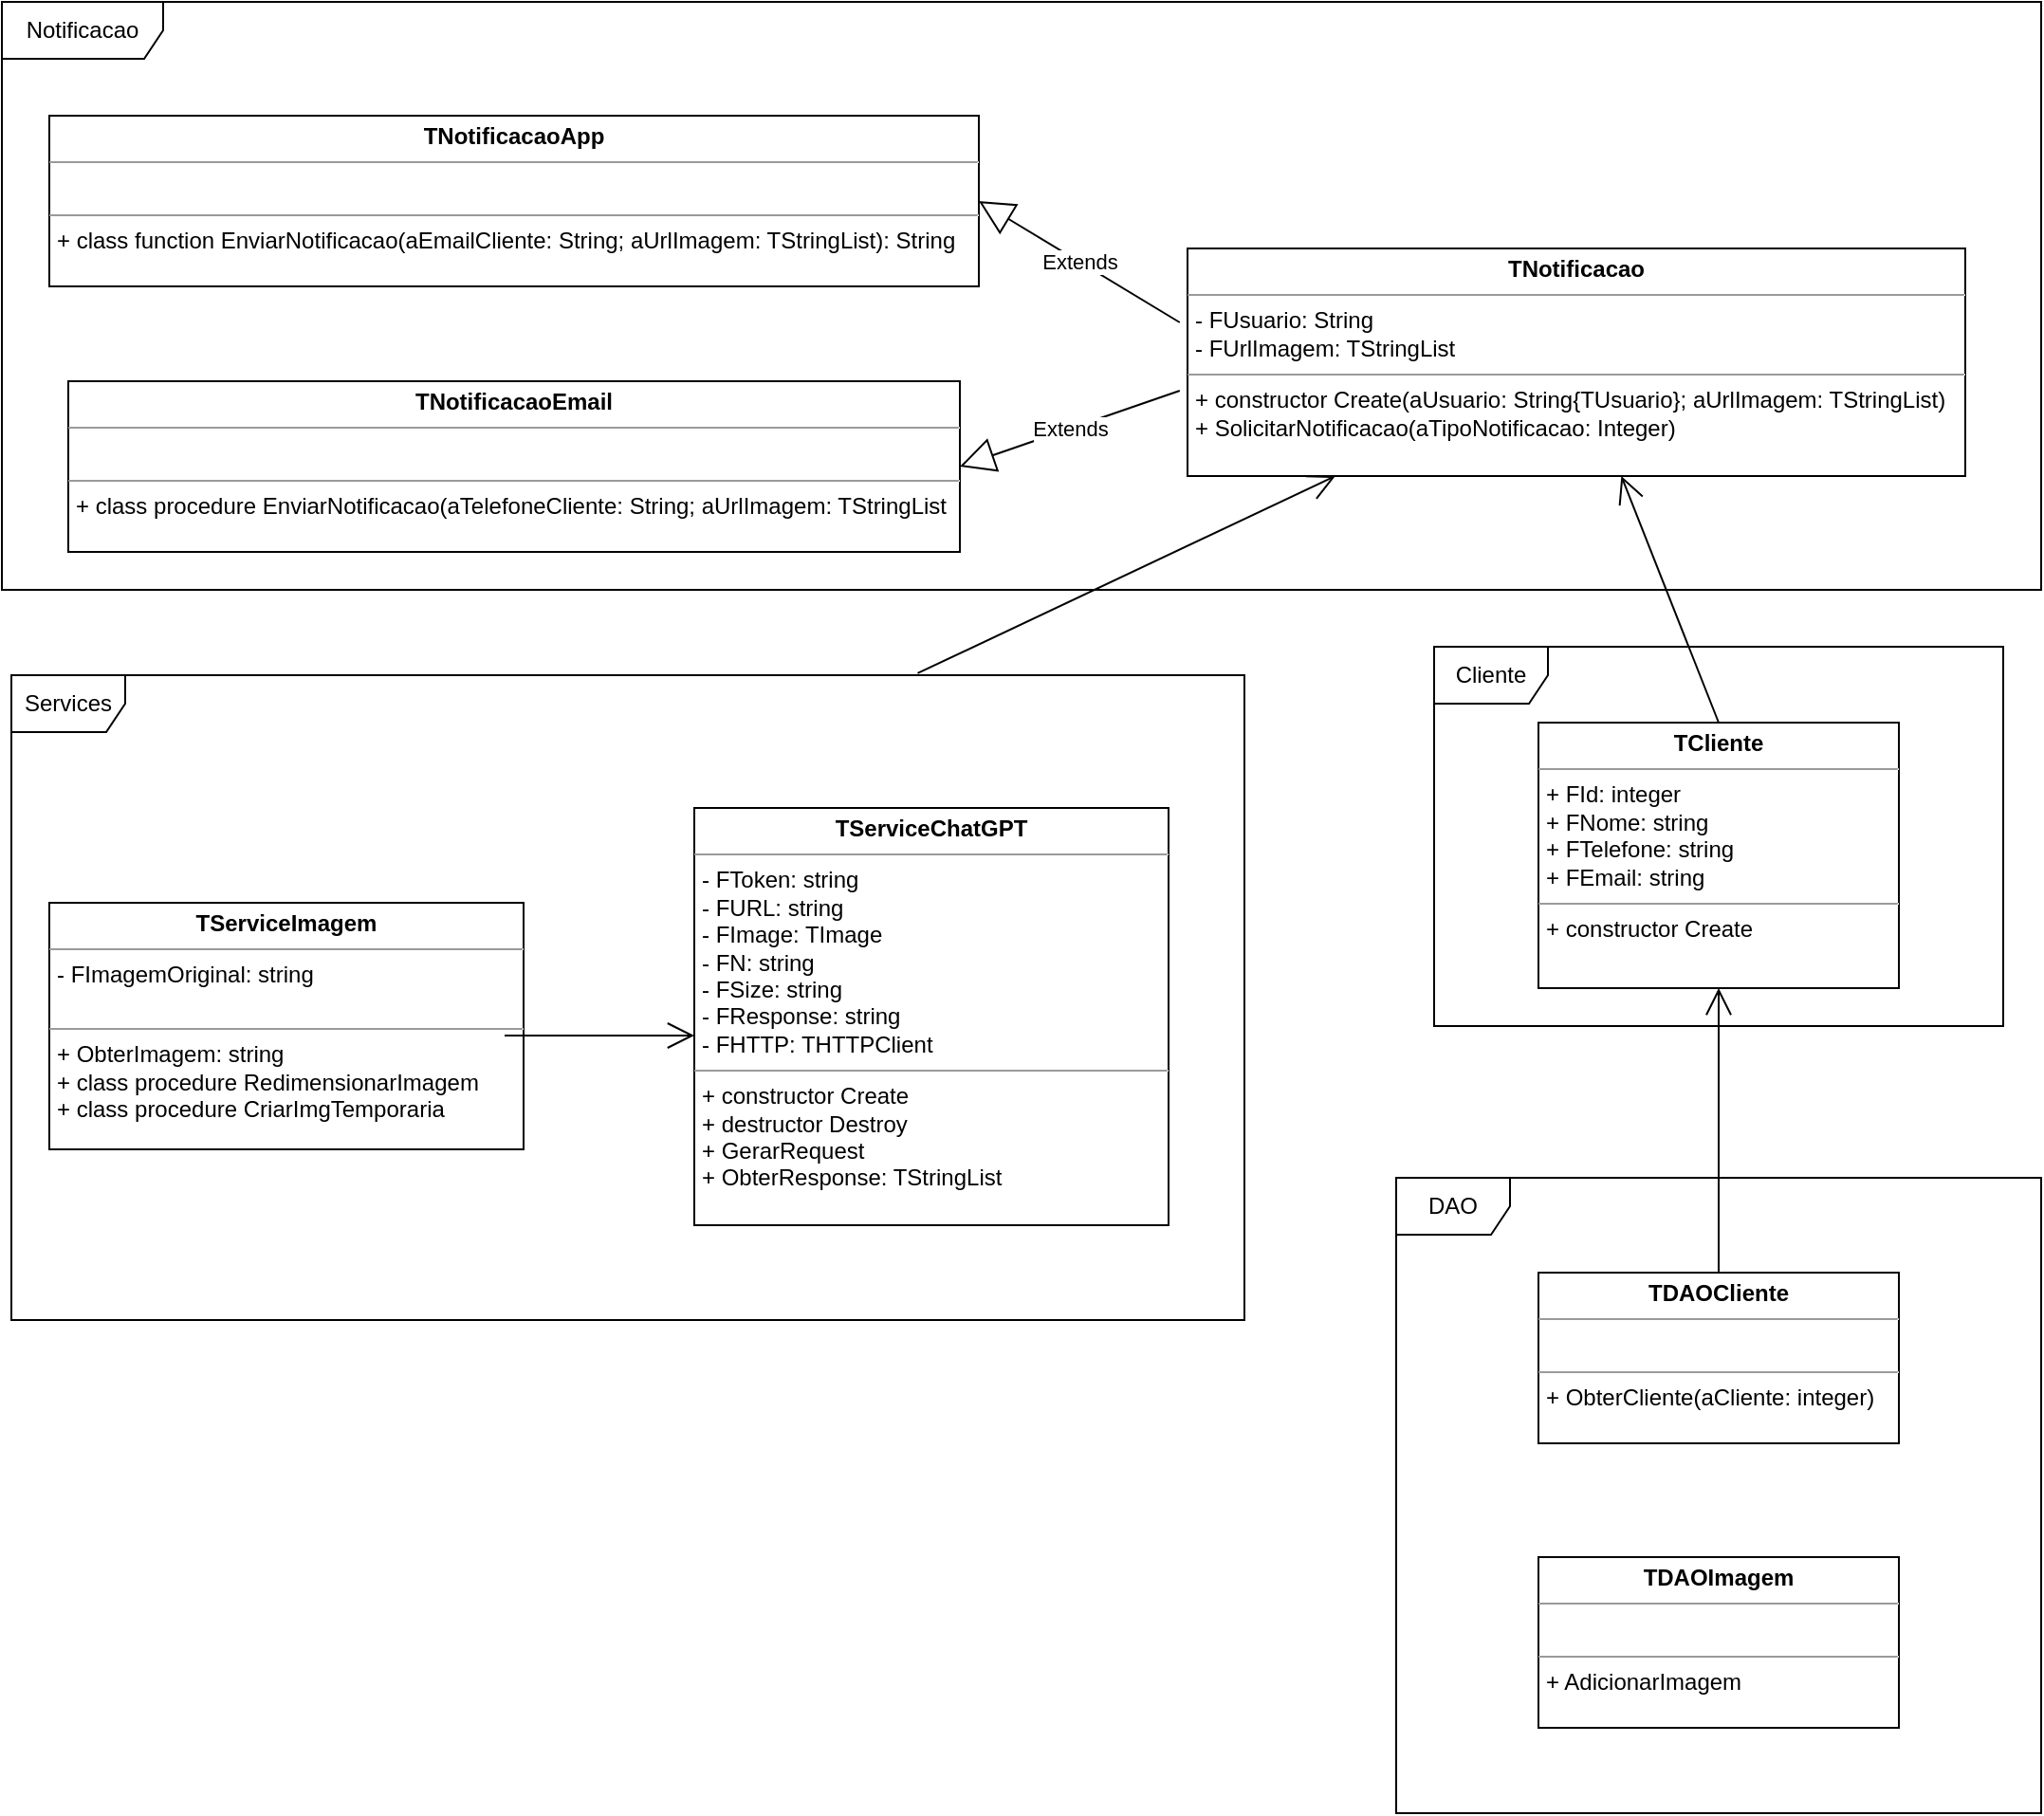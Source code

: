 <mxfile version="21.0.2" type="device"><diagram name="Página-1" id="8U6ufcKr5TPuwAtBtFTy"><mxGraphModel dx="1086" dy="482" grid="1" gridSize="10" guides="1" tooltips="1" connect="1" arrows="1" fold="1" page="1" pageScale="1" pageWidth="827" pageHeight="1169" math="0" shadow="0"><root><mxCell id="0"/><mxCell id="1" parent="0"/><mxCell id="PzU53_ErEclSDTOwXf8F-14" value="&lt;p style=&quot;margin:0px;margin-top:4px;text-align:center;&quot;&gt;&lt;b&gt;TNotificacaoApp&lt;/b&gt;&lt;br&gt;&lt;/p&gt;&lt;hr size=&quot;1&quot;&gt;&lt;p style=&quot;margin:0px;margin-left:4px;&quot;&gt;&lt;br&gt;&lt;/p&gt;&lt;hr size=&quot;1&quot;&gt;&lt;p style=&quot;margin:0px;margin-left:4px;&quot;&gt;+&amp;nbsp;class function EnviarNotificacao(aEmailCliente: String;&amp;nbsp;&lt;span style=&quot;background-color: initial;&quot;&gt;aUrlImagem: TStringList): String&lt;/span&gt;&lt;/p&gt;" style="verticalAlign=top;align=left;overflow=fill;fontSize=12;fontFamily=Helvetica;html=1;" parent="1" vertex="1"><mxGeometry x="50" y="120" width="490" height="90" as="geometry"/></mxCell><mxCell id="PzU53_ErEclSDTOwXf8F-17" value="Notificacao" style="shape=umlFrame;whiteSpace=wrap;html=1;pointerEvents=0;width=85;height=30;" parent="1" vertex="1"><mxGeometry x="25" y="60" width="1075" height="310" as="geometry"/></mxCell><mxCell id="PzU53_ErEclSDTOwXf8F-18" value="&lt;p style=&quot;margin:0px;margin-top:4px;text-align:center;&quot;&gt;&lt;b&gt;TNotificacao&lt;/b&gt;&lt;br&gt;&lt;/p&gt;&lt;hr size=&quot;1&quot;&gt;&lt;p style=&quot;margin:0px;margin-left:4px;&quot;&gt;- FUsuario: String&lt;/p&gt;&lt;p style=&quot;margin:0px;margin-left:4px;&quot;&gt;-&amp;nbsp;FUrlImagem: TStringList&lt;/p&gt;&lt;hr size=&quot;1&quot;&gt;&lt;p style=&quot;margin:0px;margin-left:4px;&quot;&gt;+&amp;nbsp;constructor Create(aUsuario: String{TUsuario}; aUrlImagem: TStringList)&lt;/p&gt;&lt;p style=&quot;margin:0px;margin-left:4px;&quot;&gt;+ SolicitarNotificacao(aTipoNotificacao: Integer)&lt;/p&gt;" style="verticalAlign=top;align=left;overflow=fill;fontSize=12;fontFamily=Helvetica;html=1;" parent="1" vertex="1"><mxGeometry x="650" y="190" width="410" height="120" as="geometry"/></mxCell><mxCell id="CZ3k5Eb307J7qp5YTwUr-1" value="&lt;p style=&quot;margin:0px;margin-top:4px;text-align:center;&quot;&gt;&lt;b&gt;TNotificacaoEmail&lt;/b&gt;&lt;br&gt;&lt;/p&gt;&lt;hr size=&quot;1&quot;&gt;&lt;p style=&quot;margin:0px;margin-left:4px;&quot;&gt;&lt;br&gt;&lt;/p&gt;&lt;hr size=&quot;1&quot;&gt;&lt;p style=&quot;margin:0px;margin-left:4px;&quot;&gt;+&amp;nbsp;class procedure EnviarNotificacao(aTelefoneCliente: String;&amp;nbsp;&lt;span style=&quot;background-color: initial;&quot;&gt;aUrlImagem: TStringList&lt;/span&gt;&lt;/p&gt;" style="verticalAlign=top;align=left;overflow=fill;fontSize=12;fontFamily=Helvetica;html=1;" parent="1" vertex="1"><mxGeometry x="60" y="260" width="470" height="90" as="geometry"/></mxCell><mxCell id="CZ3k5Eb307J7qp5YTwUr-4" value="Extends" style="endArrow=block;endSize=16;endFill=0;html=1;rounded=0;exitX=-0.01;exitY=0.325;exitDx=0;exitDy=0;exitPerimeter=0;entryX=1;entryY=0.5;entryDx=0;entryDy=0;" parent="1" source="PzU53_ErEclSDTOwXf8F-18" target="PzU53_ErEclSDTOwXf8F-14" edge="1"><mxGeometry width="160" relative="1" as="geometry"><mxPoint x="580" y="160" as="sourcePoint"/><mxPoint x="740" y="160" as="targetPoint"/></mxGeometry></mxCell><mxCell id="CZ3k5Eb307J7qp5YTwUr-5" value="Extends" style="endArrow=block;endSize=16;endFill=0;html=1;rounded=0;exitX=-0.01;exitY=0.625;exitDx=0;exitDy=0;exitPerimeter=0;entryX=1;entryY=0.5;entryDx=0;entryDy=0;" parent="1" source="PzU53_ErEclSDTOwXf8F-18" target="CZ3k5Eb307J7qp5YTwUr-1" edge="1"><mxGeometry width="160" relative="1" as="geometry"><mxPoint x="550" y="330" as="sourcePoint"/><mxPoint x="710" y="330" as="targetPoint"/></mxGeometry></mxCell><mxCell id="OFAG9lh-oi7Od2XJaz6R-1" value="&lt;p style=&quot;margin:0px;margin-top:4px;text-align:center;&quot;&gt;&lt;b&gt;TServiceImagem&lt;/b&gt;&lt;/p&gt;&lt;hr size=&quot;1&quot;&gt;&lt;p style=&quot;margin:0px;margin-left:4px;&quot;&gt;- FImagemOriginal: string&lt;br&gt;&lt;br&gt;&lt;/p&gt;&lt;hr size=&quot;1&quot;&gt;&lt;p style=&quot;margin:0px;margin-left:4px;&quot;&gt;+ ObterImagem: string&lt;br&gt;+ class procedure RedimensionarImagem&lt;/p&gt;&lt;p style=&quot;margin:0px;margin-left:4px;&quot;&gt;+ class procedure CriarImgTemporaria&lt;/p&gt;" style="verticalAlign=top;align=left;overflow=fill;fontSize=12;fontFamily=Helvetica;html=1;" parent="1" vertex="1"><mxGeometry x="50" y="535" width="250" height="130" as="geometry"/></mxCell><mxCell id="OFAG9lh-oi7Od2XJaz6R-2" value="&lt;p style=&quot;margin:0px;margin-top:4px;text-align:center;&quot;&gt;&lt;b&gt;TServiceChatGPT&lt;/b&gt;&lt;/p&gt;&lt;hr size=&quot;1&quot;&gt;&lt;p style=&quot;margin:0px;margin-left:4px;&quot;&gt;- FToken: string&lt;/p&gt;&lt;p style=&quot;margin:0px;margin-left:4px;&quot;&gt;- FURL: string&lt;/p&gt;&lt;p style=&quot;margin:0px;margin-left:4px;&quot;&gt;- FImage: TImage&lt;/p&gt;&lt;p style=&quot;margin:0px;margin-left:4px;&quot;&gt;- FN: string&lt;/p&gt;&lt;p style=&quot;margin:0px;margin-left:4px;&quot;&gt;- FSize: string&lt;/p&gt;&lt;p style=&quot;margin:0px;margin-left:4px;&quot;&gt;- FResponse: string&lt;/p&gt;&lt;p style=&quot;margin:0px;margin-left:4px;&quot;&gt;- FHTTP: THTTPClient&lt;br&gt;&lt;/p&gt;&lt;hr size=&quot;1&quot;&gt;&lt;p style=&quot;margin:0px;margin-left:4px;&quot;&gt;+ constructor Create&lt;/p&gt;&lt;p style=&quot;margin:0px;margin-left:4px;&quot;&gt;+ destructor Destroy&lt;/p&gt;&lt;p style=&quot;margin:0px;margin-left:4px;&quot;&gt;+ GerarRequest&lt;/p&gt;&lt;p style=&quot;margin:0px;margin-left:4px;&quot;&gt;+ ObterResponse: TStringList&lt;/p&gt;" style="verticalAlign=top;align=left;overflow=fill;fontSize=12;fontFamily=Helvetica;html=1;" parent="1" vertex="1"><mxGeometry x="390" y="485" width="250" height="220" as="geometry"/></mxCell><mxCell id="OFAG9lh-oi7Od2XJaz6R-3" value="" style="endArrow=open;endFill=1;endSize=12;html=1;rounded=0;" parent="1" edge="1"><mxGeometry width="160" relative="1" as="geometry"><mxPoint x="290" y="605" as="sourcePoint"/><mxPoint x="390" y="605" as="targetPoint"/></mxGeometry></mxCell><mxCell id="OFAG9lh-oi7Od2XJaz6R-4" value="Services" style="shape=umlFrame;whiteSpace=wrap;html=1;pointerEvents=0;" parent="1" vertex="1"><mxGeometry x="30" y="415" width="650" height="340" as="geometry"/></mxCell><mxCell id="OFAG9lh-oi7Od2XJaz6R-5" value="" style="endArrow=open;endFill=1;endSize=12;html=1;rounded=0;exitX=0.735;exitY=-0.003;exitDx=0;exitDy=0;exitPerimeter=0;" parent="1" edge="1" target="PzU53_ErEclSDTOwXf8F-18" source="OFAG9lh-oi7Od2XJaz6R-4"><mxGeometry width="160" relative="1" as="geometry"><mxPoint x="530" y="450" as="sourcePoint"/><mxPoint x="690" y="450" as="targetPoint"/></mxGeometry></mxCell><mxCell id="Pg-bivrd3yIXi2iq134h-1" value="&lt;p style=&quot;margin:0px;margin-top:4px;text-align:center;&quot;&gt;&lt;b&gt;TDAOCliente&lt;/b&gt;&lt;/p&gt;&lt;hr size=&quot;1&quot;&gt;&lt;p style=&quot;margin:0px;margin-left:4px;&quot;&gt;&lt;br&gt;&lt;/p&gt;&lt;hr size=&quot;1&quot;&gt;&lt;p style=&quot;margin:0px;margin-left:4px;&quot;&gt;+ ObterCliente(aCliente: integer)&lt;br&gt;&lt;br&gt;&lt;/p&gt;" style="verticalAlign=top;align=left;overflow=fill;fontSize=12;fontFamily=Helvetica;html=1;whiteSpace=wrap;" vertex="1" parent="1"><mxGeometry x="835" y="730" width="190" height="90" as="geometry"/></mxCell><mxCell id="Pg-bivrd3yIXi2iq134h-2" value="&lt;p style=&quot;margin:0px;margin-top:4px;text-align:center;&quot;&gt;&lt;b&gt;TDAOImagem&lt;/b&gt;&lt;/p&gt;&lt;hr size=&quot;1&quot;&gt;&lt;p style=&quot;margin:0px;margin-left:4px;&quot;&gt;&lt;br&gt;&lt;/p&gt;&lt;hr size=&quot;1&quot;&gt;&lt;p style=&quot;margin:0px;margin-left:4px;&quot;&gt;+ AdicionarImagem&lt;br&gt;&lt;br&gt;&lt;/p&gt;" style="verticalAlign=top;align=left;overflow=fill;fontSize=12;fontFamily=Helvetica;html=1;whiteSpace=wrap;" vertex="1" parent="1"><mxGeometry x="835" y="880" width="190" height="90" as="geometry"/></mxCell><mxCell id="Pg-bivrd3yIXi2iq134h-3" value="DAO" style="shape=umlFrame;whiteSpace=wrap;html=1;pointerEvents=0;" vertex="1" parent="1"><mxGeometry x="760" y="680" width="340" height="335" as="geometry"/></mxCell><mxCell id="Pg-bivrd3yIXi2iq134h-6" value="&lt;p style=&quot;margin:0px;margin-top:4px;text-align:center;&quot;&gt;&lt;b&gt;TCliente&lt;/b&gt;&lt;/p&gt;&lt;hr size=&quot;1&quot;&gt;&lt;p style=&quot;margin:0px;margin-left:4px;&quot;&gt;+ FId: integer&lt;br&gt;+ FNome: string&lt;/p&gt;&lt;p style=&quot;margin:0px;margin-left:4px;&quot;&gt;+ FTelefone: string&lt;/p&gt;&lt;p style=&quot;margin:0px;margin-left:4px;&quot;&gt;+ FEmail: string&lt;/p&gt;&lt;hr size=&quot;1&quot;&gt;&lt;p style=&quot;margin:0px;margin-left:4px;&quot;&gt;+ constructor Create&lt;br&gt;&lt;/p&gt;" style="verticalAlign=top;align=left;overflow=fill;fontSize=12;fontFamily=Helvetica;html=1;whiteSpace=wrap;" vertex="1" parent="1"><mxGeometry x="835" y="440" width="190" height="140" as="geometry"/></mxCell><mxCell id="Pg-bivrd3yIXi2iq134h-7" value="Cliente" style="shape=umlFrame;whiteSpace=wrap;html=1;pointerEvents=0;" vertex="1" parent="1"><mxGeometry x="780" y="400" width="300" height="200" as="geometry"/></mxCell><mxCell id="Pg-bivrd3yIXi2iq134h-11" value="" style="endArrow=open;endFill=1;endSize=12;html=1;rounded=0;entryX=0.5;entryY=1;entryDx=0;entryDy=0;" edge="1" parent="1" source="Pg-bivrd3yIXi2iq134h-1" target="Pg-bivrd3yIXi2iq134h-6"><mxGeometry width="160" relative="1" as="geometry"><mxPoint x="880" y="710" as="sourcePoint"/><mxPoint x="1040" y="710" as="targetPoint"/></mxGeometry></mxCell><mxCell id="Pg-bivrd3yIXi2iq134h-12" value="" style="endArrow=open;endFill=1;endSize=12;html=1;rounded=0;exitX=0.5;exitY=0;exitDx=0;exitDy=0;" edge="1" parent="1" source="Pg-bivrd3yIXi2iq134h-6" target="PzU53_ErEclSDTOwXf8F-18"><mxGeometry width="160" relative="1" as="geometry"><mxPoint x="900" y="390" as="sourcePoint"/><mxPoint x="970" y="340" as="targetPoint"/></mxGeometry></mxCell></root></mxGraphModel></diagram></mxfile>